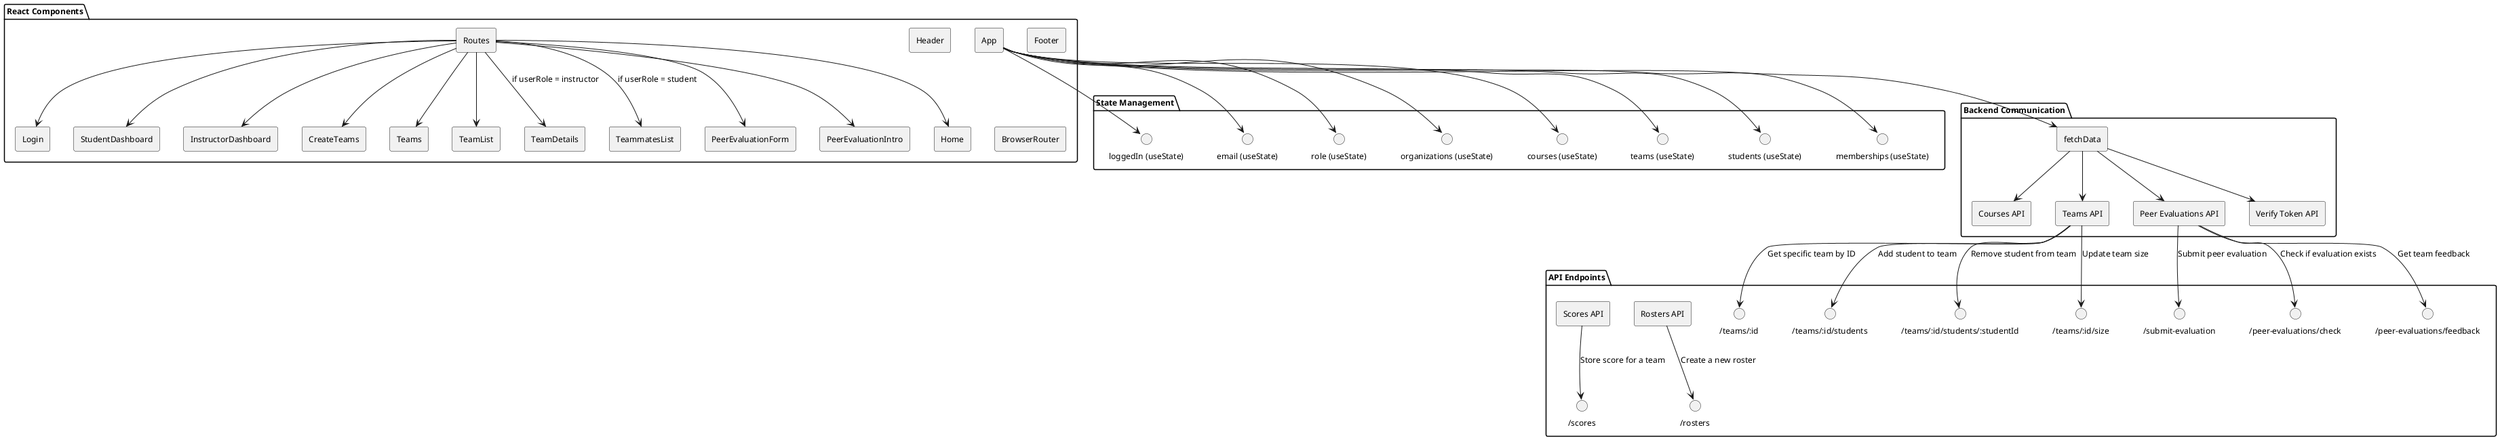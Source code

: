 @startuml
skinparam wrapWidth 100   ' Control text wrapping to avoid wide nodes
skinparam componentStyle rectangle
skinparam defaultFontSize 12
skinparam pageWidth 800   ' Width of the page (portrait mode)
skinparam pageHeight 1500 ' Height of the page (portrait mode)
skinparam packageTitleAlignment center
skinparam layout top_down  ' Force top-down layout for packages

package "React Components" {
    [App]
    [Header]
    [Footer]
    [BrowserRouter]
    [Routes]
    [Home]
    [Login]
    [StudentDashboard]
    [InstructorDashboard]
    [CreateTeams]
    [Teams]
    [TeamList]
    [TeamDetails]
    [TeammatesList]
    [PeerEvaluationForm]
    [PeerEvaluationIntro]
}

package "State Management" {
    [App] --> "loggedIn (useState)"
    [App] --> "email (useState)"
    [App] --> "role (useState)"
    [App] --> "organizations (useState)"
    [App] --> "courses (useState)"
    [App] --> "teams (useState)"
    [App] --> "students (useState)"
    [App] --> "memberships (useState)"
}

package "Backend Communication" {
    [App] --> [fetchData]
    [fetchData] --> [Courses API]
    [fetchData] --> [Teams API]
    [fetchData] --> [Peer Evaluations API]
    [fetchData] --> [Verify Token API]
}

package "API Endpoints" {
    [Teams API] --> "/teams/:id" : "Get specific team by ID"
    [Teams API] --> "/teams/:id/students" : "Add student to team"
    [Teams API] --> "/teams/:id/students/:studentId" : "Remove student from team"
    [Teams API] --> "/teams/:id/size" : "Update team size"
    [Peer Evaluations API] --> "/submit-evaluation" : "Submit peer evaluation"
    [Peer Evaluations API] --> "/peer-evaluations/check" : "Check if evaluation exists"
    [Peer Evaluations API] --> "/peer-evaluations/feedback" : "Get team feedback"
    [Rosters API] --> "/rosters" : "Create a new roster"
    [Scores API] --> "/scores" : "Store score for a team"
}

[Routes] --> [Home]
[Routes] --> [Login]
[Routes] --> [StudentDashboard]
[Routes] --> [InstructorDashboard]
[Routes] --> [CreateTeams]
[Routes] --> [Teams]
[Routes] --> [TeamList]
[Routes] --> [TeamDetails] : "if userRole = instructor"
[Routes] --> [TeammatesList] : "if userRole = student"
[Routes] --> [PeerEvaluationForm]
[Routes] --> [PeerEvaluationIntro]

@enduml
